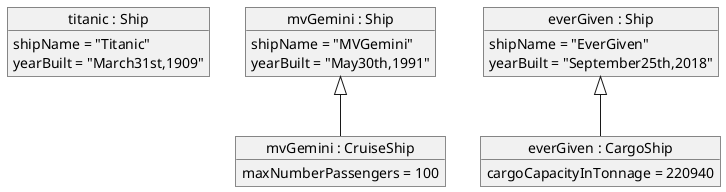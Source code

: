 @startuml
object "titanic : Ship" as titanic {
    shipName = "Titanic"
    yearBuilt = "March31st,1909"
}
object "mvGemini : CruiseShip" as mvGemini {
    maxNumberPassengers = 100
}
object "mvGemini : Ship" as mvGeminiParent {
    shipName = "MVGemini"
    yearBuilt = "May30th,1991"
}
object "everGiven : CargoShip" as everGiven {
    cargoCapacityInTonnage = 220940
}
object "everGiven : Ship" as everGivenParent {
    shipName = "EverGiven"
    yearBuilt = "September25th,2018"
}

mvGeminiParent <|-- mvGemini
everGivenParent <|-- everGiven
@enduml
